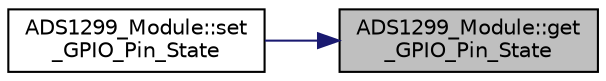 digraph "ADS1299_Module::get_GPIO_Pin_State"
{
 // LATEX_PDF_SIZE
  edge [fontname="Helvetica",fontsize="10",labelfontname="Helvetica",labelfontsize="10"];
  node [fontname="Helvetica",fontsize="10",shape=record];
  rankdir="RL";
  Node1 [label="ADS1299_Module::get\l_GPIO_Pin_State",height=0.2,width=0.4,color="black", fillcolor="grey75", style="filled", fontcolor="black",tooltip="Gets the GPIO state of a GPIO Pin."];
  Node1 -> Node2 [dir="back",color="midnightblue",fontsize="10",style="solid",fontname="Helvetica"];
  Node2 [label="ADS1299_Module::set\l_GPIO_Pin_State",height=0.2,width=0.4,color="black", fillcolor="white", style="filled",URL="$class_a_d_s1299___module.html#a99923d9e653822d5cc6397dba9672b61",tooltip="Sets the GPIO state of a GPIO Pin."];
}
